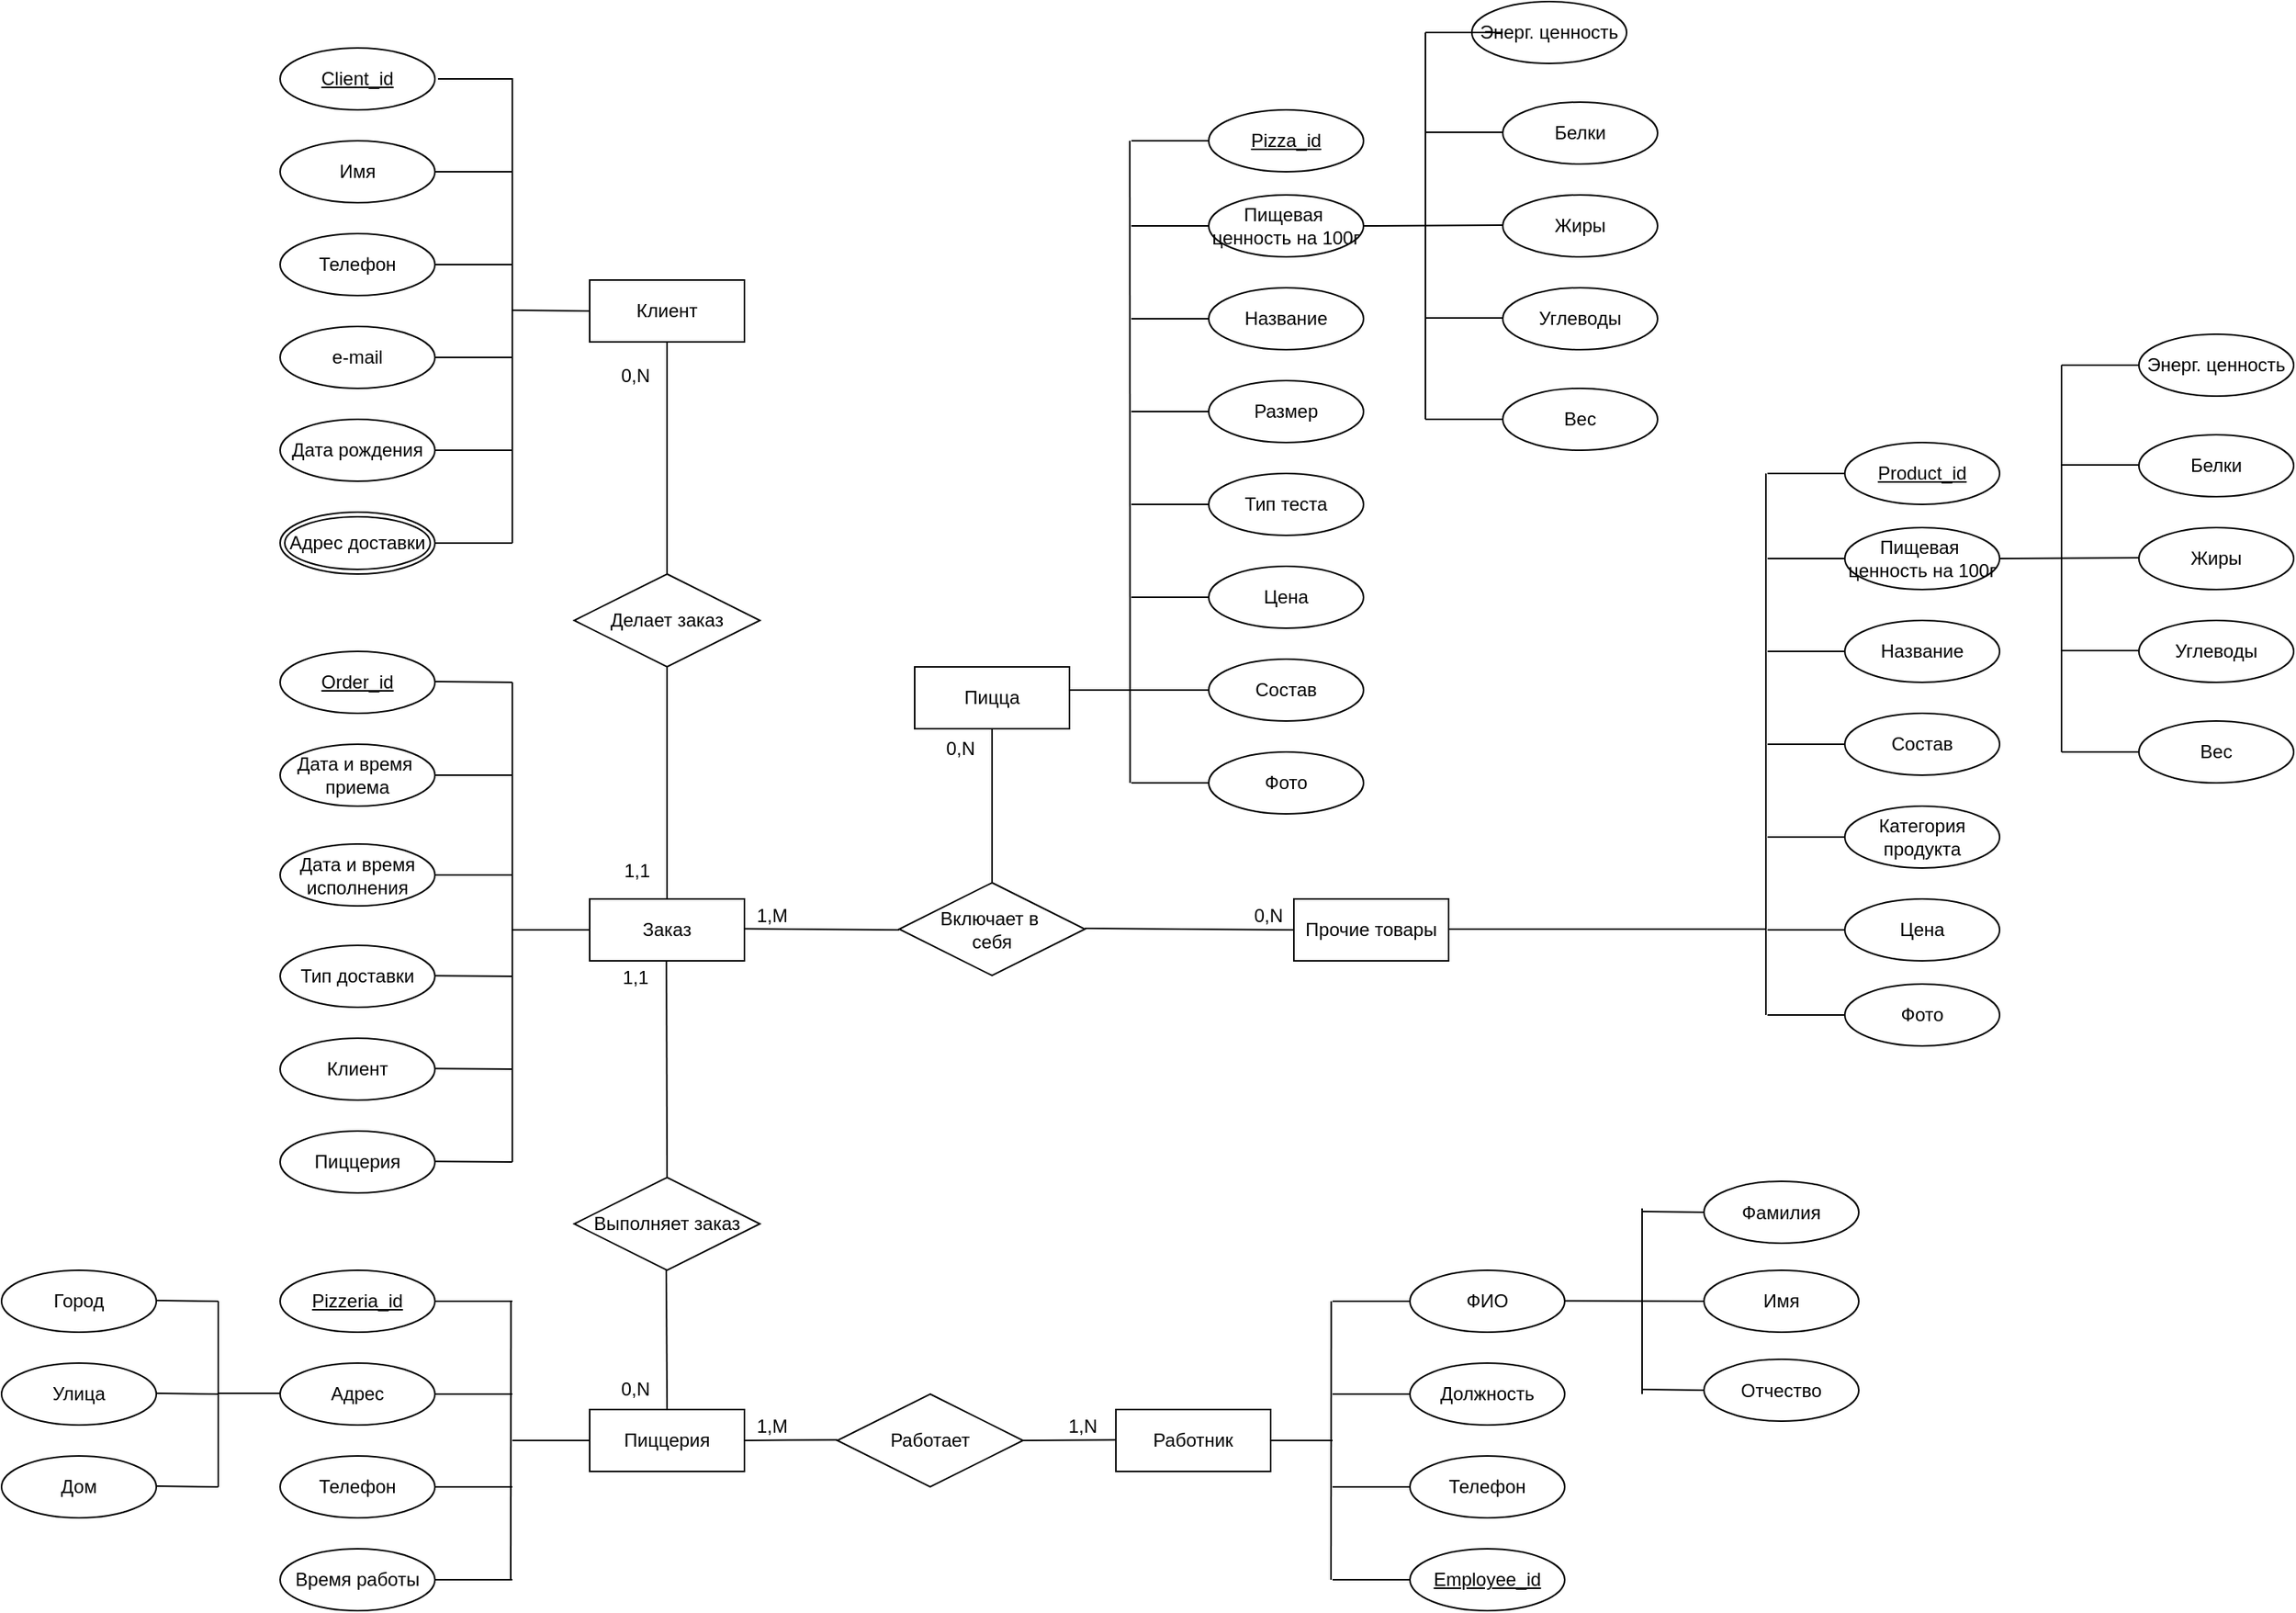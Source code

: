 <mxfile version="24.7.12">
  <diagram name="Страница — 1" id="_R4lYj8lv3AxTXjf9ZBw">
    <mxGraphModel dx="2601" dy="1181" grid="0" gridSize="10" guides="1" tooltips="1" connect="1" arrows="1" fold="1" page="1" pageScale="1" pageWidth="827" pageHeight="1169" math="0" shadow="0">
      <root>
        <mxCell id="0" />
        <mxCell id="1" parent="0" />
        <mxCell id="WlQoKTJH4L9Nlq2DW2aS-11" value="Клиент" style="whiteSpace=wrap;html=1;align=center;" vertex="1" parent="1">
          <mxGeometry x="-380" y="190" width="100" height="40" as="geometry" />
        </mxCell>
        <mxCell id="WlQoKTJH4L9Nlq2DW2aS-12" value="Client_id" style="ellipse;whiteSpace=wrap;html=1;align=center;fontStyle=4;" vertex="1" parent="1">
          <mxGeometry x="-580" y="40" width="100" height="40" as="geometry" />
        </mxCell>
        <mxCell id="WlQoKTJH4L9Nlq2DW2aS-13" value="Имя" style="ellipse;whiteSpace=wrap;html=1;align=center;" vertex="1" parent="1">
          <mxGeometry x="-580" y="100" width="100" height="40" as="geometry" />
        </mxCell>
        <mxCell id="WlQoKTJH4L9Nlq2DW2aS-14" value="Телефон" style="ellipse;whiteSpace=wrap;html=1;align=center;" vertex="1" parent="1">
          <mxGeometry x="-580" y="160" width="100" height="40" as="geometry" />
        </mxCell>
        <mxCell id="WlQoKTJH4L9Nlq2DW2aS-15" value="e-mail" style="ellipse;whiteSpace=wrap;html=1;align=center;" vertex="1" parent="1">
          <mxGeometry x="-580" y="220" width="100" height="40" as="geometry" />
        </mxCell>
        <mxCell id="WlQoKTJH4L9Nlq2DW2aS-16" value="Дата рождения" style="ellipse;whiteSpace=wrap;html=1;align=center;" vertex="1" parent="1">
          <mxGeometry x="-580" y="280" width="100" height="40" as="geometry" />
        </mxCell>
        <mxCell id="WlQoKTJH4L9Nlq2DW2aS-18" value="" style="endArrow=none;html=1;rounded=0;" edge="1" parent="1">
          <mxGeometry width="50" height="50" relative="1" as="geometry">
            <mxPoint x="-478" y="60" as="sourcePoint" />
            <mxPoint x="-430" y="360" as="targetPoint" />
            <Array as="points">
              <mxPoint x="-430" y="60" />
            </Array>
          </mxGeometry>
        </mxCell>
        <mxCell id="WlQoKTJH4L9Nlq2DW2aS-20" value="" style="endArrow=none;html=1;rounded=0;exitX=1;exitY=0.5;exitDx=0;exitDy=0;" edge="1" parent="1" source="WlQoKTJH4L9Nlq2DW2aS-13">
          <mxGeometry width="50" height="50" relative="1" as="geometry">
            <mxPoint x="-460" y="145" as="sourcePoint" />
            <mxPoint x="-430" y="120" as="targetPoint" />
          </mxGeometry>
        </mxCell>
        <mxCell id="WlQoKTJH4L9Nlq2DW2aS-21" value="" style="endArrow=none;html=1;rounded=0;exitX=1;exitY=0.5;exitDx=0;exitDy=0;" edge="1" parent="1" source="WlQoKTJH4L9Nlq2DW2aS-14">
          <mxGeometry width="50" height="50" relative="1" as="geometry">
            <mxPoint x="-300" y="290" as="sourcePoint" />
            <mxPoint x="-430" y="180" as="targetPoint" />
          </mxGeometry>
        </mxCell>
        <mxCell id="WlQoKTJH4L9Nlq2DW2aS-22" value="" style="endArrow=none;html=1;rounded=0;exitX=1;exitY=0.5;exitDx=0;exitDy=0;" edge="1" parent="1" source="WlQoKTJH4L9Nlq2DW2aS-15">
          <mxGeometry width="50" height="50" relative="1" as="geometry">
            <mxPoint x="-300" y="290" as="sourcePoint" />
            <mxPoint x="-430" y="240" as="targetPoint" />
          </mxGeometry>
        </mxCell>
        <mxCell id="WlQoKTJH4L9Nlq2DW2aS-26" value="" style="line;strokeWidth=1;rotatable=0;dashed=0;labelPosition=right;align=left;verticalAlign=middle;spacingTop=0;spacingLeft=6;points=[];portConstraint=eastwest;" vertex="1" parent="1">
          <mxGeometry x="-480" y="295" width="50" height="10" as="geometry" />
        </mxCell>
        <mxCell id="WlQoKTJH4L9Nlq2DW2aS-27" value="" style="line;strokeWidth=1;rotatable=0;dashed=0;labelPosition=right;align=left;verticalAlign=middle;spacingTop=0;spacingLeft=6;points=[];portConstraint=eastwest;" vertex="1" parent="1">
          <mxGeometry x="-480" y="355" width="50" height="10" as="geometry" />
        </mxCell>
        <mxCell id="WlQoKTJH4L9Nlq2DW2aS-28" value="" style="endArrow=none;html=1;rounded=0;" edge="1" parent="1">
          <mxGeometry relative="1" as="geometry">
            <mxPoint x="-430" y="209.5" as="sourcePoint" />
            <mxPoint x="-380" y="210" as="targetPoint" />
          </mxGeometry>
        </mxCell>
        <mxCell id="WlQoKTJH4L9Nlq2DW2aS-29" value="Заказ" style="whiteSpace=wrap;html=1;align=center;" vertex="1" parent="1">
          <mxGeometry x="-380" y="590" width="100" height="40" as="geometry" />
        </mxCell>
        <mxCell id="WlQoKTJH4L9Nlq2DW2aS-30" value="Order_id" style="ellipse;whiteSpace=wrap;html=1;align=center;fontStyle=4;" vertex="1" parent="1">
          <mxGeometry x="-580" y="430" width="100" height="40" as="geometry" />
        </mxCell>
        <mxCell id="WlQoKTJH4L9Nlq2DW2aS-31" value="Дата и время&amp;nbsp;&lt;div&gt;приема&lt;/div&gt;" style="ellipse;whiteSpace=wrap;html=1;align=center;" vertex="1" parent="1">
          <mxGeometry x="-580" y="490" width="100" height="40" as="geometry" />
        </mxCell>
        <mxCell id="WlQoKTJH4L9Nlq2DW2aS-32" value="Дата и время&lt;div&gt;исполнения&lt;/div&gt;" style="ellipse;whiteSpace=wrap;html=1;align=center;" vertex="1" parent="1">
          <mxGeometry x="-580" y="554.5" width="100" height="40" as="geometry" />
        </mxCell>
        <mxCell id="WlQoKTJH4L9Nlq2DW2aS-33" value="Тип доставки" style="ellipse;whiteSpace=wrap;html=1;align=center;" vertex="1" parent="1">
          <mxGeometry x="-580" y="620" width="100" height="40" as="geometry" />
        </mxCell>
        <mxCell id="WlQoKTJH4L9Nlq2DW2aS-34" value="Клиент" style="ellipse;whiteSpace=wrap;html=1;align=center;" vertex="1" parent="1">
          <mxGeometry x="-580" y="680" width="100" height="40" as="geometry" />
        </mxCell>
        <mxCell id="WlQoKTJH4L9Nlq2DW2aS-35" value="Пиццерия" style="ellipse;whiteSpace=wrap;html=1;align=center;" vertex="1" parent="1">
          <mxGeometry x="-580" y="740" width="100" height="40" as="geometry" />
        </mxCell>
        <mxCell id="WlQoKTJH4L9Nlq2DW2aS-36" value="" style="endArrow=none;html=1;rounded=0;" edge="1" parent="1">
          <mxGeometry relative="1" as="geometry">
            <mxPoint x="-480" y="449.5" as="sourcePoint" />
            <mxPoint x="-430" y="450" as="targetPoint" />
          </mxGeometry>
        </mxCell>
        <mxCell id="WlQoKTJH4L9Nlq2DW2aS-37" value="" style="line;strokeWidth=1;rotatable=0;dashed=0;labelPosition=right;align=left;verticalAlign=middle;spacingTop=0;spacingLeft=6;points=[];portConstraint=eastwest;" vertex="1" parent="1">
          <mxGeometry x="-480" y="505" width="50" height="10" as="geometry" />
        </mxCell>
        <mxCell id="WlQoKTJH4L9Nlq2DW2aS-38" value="" style="line;strokeWidth=1;rotatable=0;dashed=0;labelPosition=right;align=left;verticalAlign=middle;spacingTop=0;spacingLeft=6;points=[];portConstraint=eastwest;" vertex="1" parent="1">
          <mxGeometry x="-480" y="569.5" width="50" height="10" as="geometry" />
        </mxCell>
        <mxCell id="WlQoKTJH4L9Nlq2DW2aS-39" value="" style="endArrow=none;html=1;rounded=0;" edge="1" parent="1">
          <mxGeometry relative="1" as="geometry">
            <mxPoint x="-480" y="639.66" as="sourcePoint" />
            <mxPoint x="-430" y="640" as="targetPoint" />
          </mxGeometry>
        </mxCell>
        <mxCell id="WlQoKTJH4L9Nlq2DW2aS-40" value="" style="endArrow=none;html=1;rounded=0;" edge="1" parent="1">
          <mxGeometry relative="1" as="geometry">
            <mxPoint x="-480" y="699.66" as="sourcePoint" />
            <mxPoint x="-430" y="700" as="targetPoint" />
          </mxGeometry>
        </mxCell>
        <mxCell id="WlQoKTJH4L9Nlq2DW2aS-41" value="" style="endArrow=none;html=1;rounded=0;" edge="1" parent="1">
          <mxGeometry relative="1" as="geometry">
            <mxPoint x="-480" y="759.66" as="sourcePoint" />
            <mxPoint x="-430" y="760" as="targetPoint" />
          </mxGeometry>
        </mxCell>
        <mxCell id="WlQoKTJH4L9Nlq2DW2aS-42" value="" style="endArrow=none;html=1;rounded=0;" edge="1" parent="1">
          <mxGeometry relative="1" as="geometry">
            <mxPoint x="-430" y="450" as="sourcePoint" />
            <mxPoint x="-430" y="760" as="targetPoint" />
          </mxGeometry>
        </mxCell>
        <mxCell id="WlQoKTJH4L9Nlq2DW2aS-43" value="" style="endArrow=none;html=1;rounded=0;" edge="1" parent="1">
          <mxGeometry relative="1" as="geometry">
            <mxPoint x="-430" y="610" as="sourcePoint" />
            <mxPoint x="-380" y="610" as="targetPoint" />
          </mxGeometry>
        </mxCell>
        <mxCell id="WlQoKTJH4L9Nlq2DW2aS-44" value="Делает заказ" style="shape=rhombus;perimeter=rhombusPerimeter;whiteSpace=wrap;html=1;align=center;" vertex="1" parent="1">
          <mxGeometry x="-390" y="380" width="120" height="60" as="geometry" />
        </mxCell>
        <mxCell id="WlQoKTJH4L9Nlq2DW2aS-45" value="" style="endArrow=none;html=1;rounded=0;entryX=0.5;entryY=1;entryDx=0;entryDy=0;" edge="1" parent="1" source="WlQoKTJH4L9Nlq2DW2aS-44" target="WlQoKTJH4L9Nlq2DW2aS-11">
          <mxGeometry relative="1" as="geometry">
            <mxPoint x="-410" y="430" as="sourcePoint" />
            <mxPoint x="-250" y="430" as="targetPoint" />
          </mxGeometry>
        </mxCell>
        <mxCell id="WlQoKTJH4L9Nlq2DW2aS-46" value="0,N" style="resizable=0;html=1;whiteSpace=wrap;align=right;verticalAlign=bottom;" connectable="0" vertex="1" parent="WlQoKTJH4L9Nlq2DW2aS-45">
          <mxGeometry x="1" relative="1" as="geometry">
            <mxPoint x="-10" y="30" as="offset" />
          </mxGeometry>
        </mxCell>
        <mxCell id="WlQoKTJH4L9Nlq2DW2aS-47" value="" style="endArrow=none;html=1;rounded=0;exitX=0.5;exitY=1;exitDx=0;exitDy=0;entryX=0.5;entryY=0;entryDx=0;entryDy=0;" edge="1" parent="1" source="WlQoKTJH4L9Nlq2DW2aS-44" target="WlQoKTJH4L9Nlq2DW2aS-29">
          <mxGeometry relative="1" as="geometry">
            <mxPoint x="-410" y="430" as="sourcePoint" />
            <mxPoint x="-250" y="430" as="targetPoint" />
          </mxGeometry>
        </mxCell>
        <mxCell id="WlQoKTJH4L9Nlq2DW2aS-48" value="1,1" style="resizable=0;html=1;whiteSpace=wrap;align=right;verticalAlign=bottom;" connectable="0" vertex="1" parent="WlQoKTJH4L9Nlq2DW2aS-47">
          <mxGeometry x="1" relative="1" as="geometry">
            <mxPoint x="-10" y="-10" as="offset" />
          </mxGeometry>
        </mxCell>
        <mxCell id="WlQoKTJH4L9Nlq2DW2aS-50" value="Пиццерия" style="whiteSpace=wrap;html=1;align=center;" vertex="1" parent="1">
          <mxGeometry x="-380" y="920" width="100" height="40" as="geometry" />
        </mxCell>
        <mxCell id="WlQoKTJH4L9Nlq2DW2aS-51" value="Pizzeria_id" style="ellipse;whiteSpace=wrap;html=1;align=center;fontStyle=4;" vertex="1" parent="1">
          <mxGeometry x="-580" y="830" width="100" height="40" as="geometry" />
        </mxCell>
        <mxCell id="WlQoKTJH4L9Nlq2DW2aS-62" value="Город" style="ellipse;whiteSpace=wrap;html=1;align=center;" vertex="1" parent="1">
          <mxGeometry x="-760" y="830" width="100" height="40" as="geometry" />
        </mxCell>
        <mxCell id="WlQoKTJH4L9Nlq2DW2aS-63" value="Улица" style="ellipse;whiteSpace=wrap;html=1;align=center;" vertex="1" parent="1">
          <mxGeometry x="-760" y="890" width="100" height="40" as="geometry" />
        </mxCell>
        <mxCell id="WlQoKTJH4L9Nlq2DW2aS-64" value="Дом" style="ellipse;whiteSpace=wrap;html=1;align=center;" vertex="1" parent="1">
          <mxGeometry x="-760" y="950" width="100" height="40" as="geometry" />
        </mxCell>
        <mxCell id="WlQoKTJH4L9Nlq2DW2aS-65" value="" style="endArrow=none;html=1;rounded=0;" edge="1" parent="1">
          <mxGeometry relative="1" as="geometry">
            <mxPoint x="-660" y="849.5" as="sourcePoint" />
            <mxPoint x="-620" y="850" as="targetPoint" />
          </mxGeometry>
        </mxCell>
        <mxCell id="WlQoKTJH4L9Nlq2DW2aS-66" value="" style="endArrow=none;html=1;rounded=0;" edge="1" parent="1">
          <mxGeometry relative="1" as="geometry">
            <mxPoint x="-660" y="909.5" as="sourcePoint" />
            <mxPoint x="-620" y="910" as="targetPoint" />
          </mxGeometry>
        </mxCell>
        <mxCell id="WlQoKTJH4L9Nlq2DW2aS-67" value="" style="endArrow=none;html=1;rounded=0;" edge="1" parent="1">
          <mxGeometry relative="1" as="geometry">
            <mxPoint x="-660" y="969.5" as="sourcePoint" />
            <mxPoint x="-620" y="970" as="targetPoint" />
          </mxGeometry>
        </mxCell>
        <mxCell id="WlQoKTJH4L9Nlq2DW2aS-68" value="" style="endArrow=none;html=1;rounded=0;" edge="1" parent="1">
          <mxGeometry relative="1" as="geometry">
            <mxPoint x="-620" y="850" as="sourcePoint" />
            <mxPoint x="-620" y="970" as="targetPoint" />
          </mxGeometry>
        </mxCell>
        <mxCell id="WlQoKTJH4L9Nlq2DW2aS-69" value="Адрес" style="ellipse;whiteSpace=wrap;html=1;align=center;" vertex="1" parent="1">
          <mxGeometry x="-580" y="890" width="100" height="40" as="geometry" />
        </mxCell>
        <mxCell id="WlQoKTJH4L9Nlq2DW2aS-70" value="" style="endArrow=none;html=1;rounded=0;entryX=0;entryY=0.5;entryDx=0;entryDy=0;" edge="1" parent="1">
          <mxGeometry relative="1" as="geometry">
            <mxPoint x="-620" y="909.5" as="sourcePoint" />
            <mxPoint x="-580" y="909.5" as="targetPoint" />
          </mxGeometry>
        </mxCell>
        <mxCell id="WlQoKTJH4L9Nlq2DW2aS-71" value="Телефон" style="ellipse;whiteSpace=wrap;html=1;align=center;" vertex="1" parent="1">
          <mxGeometry x="-580" y="950" width="100" height="40" as="geometry" />
        </mxCell>
        <mxCell id="WlQoKTJH4L9Nlq2DW2aS-72" value="Время работы" style="ellipse;whiteSpace=wrap;html=1;align=center;" vertex="1" parent="1">
          <mxGeometry x="-580" y="1010" width="100" height="40" as="geometry" />
        </mxCell>
        <mxCell id="WlQoKTJH4L9Nlq2DW2aS-73" value="Адрес доставки" style="ellipse;shape=doubleEllipse;margin=3;whiteSpace=wrap;html=1;align=center;" vertex="1" parent="1">
          <mxGeometry x="-580" y="340" width="100" height="40" as="geometry" />
        </mxCell>
        <mxCell id="WlQoKTJH4L9Nlq2DW2aS-74" value="" style="line;strokeWidth=1;rotatable=0;dashed=0;labelPosition=right;align=left;verticalAlign=middle;spacingTop=0;spacingLeft=6;points=[];portConstraint=eastwest;" vertex="1" parent="1">
          <mxGeometry x="-480" y="845" width="50" height="10" as="geometry" />
        </mxCell>
        <mxCell id="WlQoKTJH4L9Nlq2DW2aS-75" value="" style="line;strokeWidth=1;rotatable=0;dashed=0;labelPosition=right;align=left;verticalAlign=middle;spacingTop=0;spacingLeft=6;points=[];portConstraint=eastwest;" vertex="1" parent="1">
          <mxGeometry x="-480" y="905" width="50" height="10" as="geometry" />
        </mxCell>
        <mxCell id="WlQoKTJH4L9Nlq2DW2aS-76" value="" style="line;strokeWidth=1;rotatable=0;dashed=0;labelPosition=right;align=left;verticalAlign=middle;spacingTop=0;spacingLeft=6;points=[];portConstraint=eastwest;" vertex="1" parent="1">
          <mxGeometry x="-480" y="965" width="50" height="10" as="geometry" />
        </mxCell>
        <mxCell id="WlQoKTJH4L9Nlq2DW2aS-77" value="" style="line;strokeWidth=1;rotatable=0;dashed=0;labelPosition=right;align=left;verticalAlign=middle;spacingTop=0;spacingLeft=6;points=[];portConstraint=eastwest;" vertex="1" parent="1">
          <mxGeometry x="-480" y="1025" width="50" height="10" as="geometry" />
        </mxCell>
        <mxCell id="WlQoKTJH4L9Nlq2DW2aS-78" value="" style="endArrow=none;html=1;rounded=0;" edge="1" parent="1">
          <mxGeometry relative="1" as="geometry">
            <mxPoint x="-430.83" y="850" as="sourcePoint" />
            <mxPoint x="-431" y="1030" as="targetPoint" />
          </mxGeometry>
        </mxCell>
        <mxCell id="WlQoKTJH4L9Nlq2DW2aS-79" value="" style="line;strokeWidth=1;rotatable=0;dashed=0;labelPosition=right;align=left;verticalAlign=middle;spacingTop=0;spacingLeft=6;points=[];portConstraint=eastwest;" vertex="1" parent="1">
          <mxGeometry x="-430" y="935" width="50" height="10" as="geometry" />
        </mxCell>
        <mxCell id="WlQoKTJH4L9Nlq2DW2aS-80" value="Выполняет заказ" style="shape=rhombus;perimeter=rhombusPerimeter;whiteSpace=wrap;html=1;align=center;" vertex="1" parent="1">
          <mxGeometry x="-390" y="770" width="120" height="60" as="geometry" />
        </mxCell>
        <mxCell id="WlQoKTJH4L9Nlq2DW2aS-83" value="" style="endArrow=none;html=1;rounded=0;exitX=0.5;exitY=1;exitDx=0;exitDy=0;" edge="1" parent="1">
          <mxGeometry relative="1" as="geometry">
            <mxPoint x="-330.42" y="630" as="sourcePoint" />
            <mxPoint x="-330" y="770" as="targetPoint" />
          </mxGeometry>
        </mxCell>
        <mxCell id="WlQoKTJH4L9Nlq2DW2aS-84" value="1,1" style="resizable=0;html=1;whiteSpace=wrap;align=right;verticalAlign=bottom;" connectable="0" vertex="1" parent="WlQoKTJH4L9Nlq2DW2aS-83">
          <mxGeometry x="1" relative="1" as="geometry">
            <mxPoint x="-10" y="-120" as="offset" />
          </mxGeometry>
        </mxCell>
        <mxCell id="WlQoKTJH4L9Nlq2DW2aS-85" value="" style="endArrow=none;html=1;rounded=0;entryX=0.5;entryY=1;entryDx=0;entryDy=0;" edge="1" parent="1">
          <mxGeometry relative="1" as="geometry">
            <mxPoint x="-330" y="920" as="sourcePoint" />
            <mxPoint x="-330.5" y="830" as="targetPoint" />
          </mxGeometry>
        </mxCell>
        <mxCell id="WlQoKTJH4L9Nlq2DW2aS-86" value="0,N" style="resizable=0;html=1;whiteSpace=wrap;align=right;verticalAlign=bottom;" connectable="0" vertex="1" parent="WlQoKTJH4L9Nlq2DW2aS-85">
          <mxGeometry x="1" relative="1" as="geometry">
            <mxPoint x="-9" y="85" as="offset" />
          </mxGeometry>
        </mxCell>
        <mxCell id="WlQoKTJH4L9Nlq2DW2aS-87" value="Работник" style="whiteSpace=wrap;html=1;align=center;" vertex="1" parent="1">
          <mxGeometry x="-40" y="920" width="100" height="40" as="geometry" />
        </mxCell>
        <mxCell id="WlQoKTJH4L9Nlq2DW2aS-88" value="ФИО" style="ellipse;whiteSpace=wrap;html=1;align=center;" vertex="1" parent="1">
          <mxGeometry x="150" y="830" width="100" height="40" as="geometry" />
        </mxCell>
        <mxCell id="WlQoKTJH4L9Nlq2DW2aS-89" value="Фамилия" style="ellipse;whiteSpace=wrap;html=1;align=center;" vertex="1" parent="1">
          <mxGeometry x="340" y="772.5" width="100" height="40" as="geometry" />
        </mxCell>
        <mxCell id="WlQoKTJH4L9Nlq2DW2aS-90" value="Имя" style="ellipse;whiteSpace=wrap;html=1;align=center;" vertex="1" parent="1">
          <mxGeometry x="340" y="830" width="100" height="40" as="geometry" />
        </mxCell>
        <mxCell id="WlQoKTJH4L9Nlq2DW2aS-91" value="Отчество" style="ellipse;whiteSpace=wrap;html=1;align=center;" vertex="1" parent="1">
          <mxGeometry x="340" y="887.5" width="100" height="40" as="geometry" />
        </mxCell>
        <mxCell id="WlQoKTJH4L9Nlq2DW2aS-92" value="Должность" style="ellipse;whiteSpace=wrap;html=1;align=center;" vertex="1" parent="1">
          <mxGeometry x="150" y="890" width="100" height="40" as="geometry" />
        </mxCell>
        <mxCell id="WlQoKTJH4L9Nlq2DW2aS-93" value="Телефон" style="ellipse;whiteSpace=wrap;html=1;align=center;" vertex="1" parent="1">
          <mxGeometry x="150" y="950" width="100" height="40" as="geometry" />
        </mxCell>
        <mxCell id="WlQoKTJH4L9Nlq2DW2aS-94" value="Employee_id" style="ellipse;whiteSpace=wrap;html=1;align=center;fontStyle=4;" vertex="1" parent="1">
          <mxGeometry x="150" y="1010" width="100" height="40" as="geometry" />
        </mxCell>
        <mxCell id="WlQoKTJH4L9Nlq2DW2aS-95" value="" style="line;strokeWidth=1;rotatable=0;dashed=0;labelPosition=right;align=left;verticalAlign=middle;spacingTop=0;spacingLeft=6;points=[];portConstraint=eastwest;" vertex="1" parent="1">
          <mxGeometry x="100" y="845" width="50" height="10" as="geometry" />
        </mxCell>
        <mxCell id="WlQoKTJH4L9Nlq2DW2aS-96" value="" style="line;strokeWidth=1;rotatable=0;dashed=0;labelPosition=right;align=left;verticalAlign=middle;spacingTop=0;spacingLeft=6;points=[];portConstraint=eastwest;" vertex="1" parent="1">
          <mxGeometry x="100" y="905" width="50" height="10" as="geometry" />
        </mxCell>
        <mxCell id="WlQoKTJH4L9Nlq2DW2aS-97" value="" style="line;strokeWidth=1;rotatable=0;dashed=0;labelPosition=right;align=left;verticalAlign=middle;spacingTop=0;spacingLeft=6;points=[];portConstraint=eastwest;" vertex="1" parent="1">
          <mxGeometry x="100" y="965" width="50" height="10" as="geometry" />
        </mxCell>
        <mxCell id="WlQoKTJH4L9Nlq2DW2aS-98" value="" style="line;strokeWidth=1;rotatable=0;dashed=0;labelPosition=right;align=left;verticalAlign=middle;spacingTop=0;spacingLeft=6;points=[];portConstraint=eastwest;" vertex="1" parent="1">
          <mxGeometry x="100" y="1025" width="50" height="10" as="geometry" />
        </mxCell>
        <mxCell id="WlQoKTJH4L9Nlq2DW2aS-99" value="" style="endArrow=none;html=1;rounded=0;" edge="1" parent="1">
          <mxGeometry relative="1" as="geometry">
            <mxPoint x="99.17" y="850" as="sourcePoint" />
            <mxPoint x="99" y="1030" as="targetPoint" />
          </mxGeometry>
        </mxCell>
        <mxCell id="WlQoKTJH4L9Nlq2DW2aS-100" value="" style="line;strokeWidth=1;rotatable=0;dashed=0;labelPosition=right;align=left;verticalAlign=middle;spacingTop=0;spacingLeft=6;points=[];portConstraint=eastwest;" vertex="1" parent="1">
          <mxGeometry x="60" y="935" width="40" height="10" as="geometry" />
        </mxCell>
        <mxCell id="WlQoKTJH4L9Nlq2DW2aS-101" value="" style="endArrow=none;html=1;rounded=0;" edge="1" parent="1">
          <mxGeometry relative="1" as="geometry">
            <mxPoint x="300" y="792" as="sourcePoint" />
            <mxPoint x="340" y="792.5" as="targetPoint" />
          </mxGeometry>
        </mxCell>
        <mxCell id="WlQoKTJH4L9Nlq2DW2aS-103" value="" style="endArrow=none;html=1;rounded=0;" edge="1" parent="1">
          <mxGeometry relative="1" as="geometry">
            <mxPoint x="300" y="907" as="sourcePoint" />
            <mxPoint x="340" y="907.5" as="targetPoint" />
          </mxGeometry>
        </mxCell>
        <mxCell id="WlQoKTJH4L9Nlq2DW2aS-104" value="" style="endArrow=none;html=1;rounded=0;" edge="1" parent="1">
          <mxGeometry relative="1" as="geometry">
            <mxPoint x="300" y="790" as="sourcePoint" />
            <mxPoint x="300" y="910" as="targetPoint" />
          </mxGeometry>
        </mxCell>
        <mxCell id="WlQoKTJH4L9Nlq2DW2aS-107" value="" style="endArrow=none;html=1;rounded=0;entryX=0;entryY=0.5;entryDx=0;entryDy=0;" edge="1" parent="1" target="WlQoKTJH4L9Nlq2DW2aS-90">
          <mxGeometry relative="1" as="geometry">
            <mxPoint x="250" y="849.75" as="sourcePoint" />
            <mxPoint x="290" y="850.25" as="targetPoint" />
          </mxGeometry>
        </mxCell>
        <mxCell id="WlQoKTJH4L9Nlq2DW2aS-108" value="Работает" style="shape=rhombus;perimeter=rhombusPerimeter;whiteSpace=wrap;html=1;align=center;" vertex="1" parent="1">
          <mxGeometry x="-220" y="910" width="120" height="60" as="geometry" />
        </mxCell>
        <mxCell id="WlQoKTJH4L9Nlq2DW2aS-109" value="" style="endArrow=none;html=1;rounded=0;" edge="1" parent="1">
          <mxGeometry relative="1" as="geometry">
            <mxPoint x="-280" y="940" as="sourcePoint" />
            <mxPoint x="-220" y="939.58" as="targetPoint" />
          </mxGeometry>
        </mxCell>
        <mxCell id="WlQoKTJH4L9Nlq2DW2aS-110" value="1,M" style="resizable=0;html=1;whiteSpace=wrap;align=right;verticalAlign=bottom;" connectable="0" vertex="1" parent="WlQoKTJH4L9Nlq2DW2aS-109">
          <mxGeometry x="1" relative="1" as="geometry">
            <mxPoint x="-30" as="offset" />
          </mxGeometry>
        </mxCell>
        <mxCell id="WlQoKTJH4L9Nlq2DW2aS-111" value="" style="endArrow=none;html=1;rounded=0;" edge="1" parent="1">
          <mxGeometry relative="1" as="geometry">
            <mxPoint x="-100" y="940" as="sourcePoint" />
            <mxPoint x="-40" y="939.58" as="targetPoint" />
          </mxGeometry>
        </mxCell>
        <mxCell id="WlQoKTJH4L9Nlq2DW2aS-112" value="1,N" style="resizable=0;html=1;whiteSpace=wrap;align=right;verticalAlign=bottom;" connectable="0" vertex="1" parent="WlQoKTJH4L9Nlq2DW2aS-111">
          <mxGeometry x="1" relative="1" as="geometry">
            <mxPoint x="-10" as="offset" />
          </mxGeometry>
        </mxCell>
        <mxCell id="WlQoKTJH4L9Nlq2DW2aS-113" value="Включает в&amp;nbsp;&lt;div&gt;себя&lt;/div&gt;" style="shape=rhombus;perimeter=rhombusPerimeter;whiteSpace=wrap;html=1;align=center;" vertex="1" parent="1">
          <mxGeometry x="-180" y="579.5" width="120" height="60" as="geometry" />
        </mxCell>
        <mxCell id="WlQoKTJH4L9Nlq2DW2aS-115" value="Пицца" style="whiteSpace=wrap;html=1;align=center;" vertex="1" parent="1">
          <mxGeometry x="-170" y="440" width="100" height="40" as="geometry" />
        </mxCell>
        <mxCell id="WlQoKTJH4L9Nlq2DW2aS-116" value="Прочие товары" style="whiteSpace=wrap;html=1;align=center;" vertex="1" parent="1">
          <mxGeometry x="75" y="590" width="100" height="40" as="geometry" />
        </mxCell>
        <mxCell id="WlQoKTJH4L9Nlq2DW2aS-117" value="" style="endArrow=none;html=1;rounded=0;" edge="1" parent="1">
          <mxGeometry relative="1" as="geometry">
            <mxPoint x="-280" y="609.29" as="sourcePoint" />
            <mxPoint x="-180" y="610" as="targetPoint" />
          </mxGeometry>
        </mxCell>
        <mxCell id="WlQoKTJH4L9Nlq2DW2aS-118" value="1,M" style="resizable=0;html=1;whiteSpace=wrap;align=right;verticalAlign=bottom;" connectable="0" vertex="1" parent="WlQoKTJH4L9Nlq2DW2aS-117">
          <mxGeometry x="1" relative="1" as="geometry">
            <mxPoint x="-70" as="offset" />
          </mxGeometry>
        </mxCell>
        <mxCell id="WlQoKTJH4L9Nlq2DW2aS-119" value="" style="endArrow=none;html=1;rounded=0;entryX=0.5;entryY=1;entryDx=0;entryDy=0;exitX=0.5;exitY=0;exitDx=0;exitDy=0;" edge="1" parent="1" source="WlQoKTJH4L9Nlq2DW2aS-113" target="WlQoKTJH4L9Nlq2DW2aS-115">
          <mxGeometry relative="1" as="geometry">
            <mxPoint x="-230" y="610" as="sourcePoint" />
            <mxPoint x="-120" y="490" as="targetPoint" />
          </mxGeometry>
        </mxCell>
        <mxCell id="WlQoKTJH4L9Nlq2DW2aS-120" value="0,N" style="resizable=0;html=1;whiteSpace=wrap;align=right;verticalAlign=bottom;" connectable="0" vertex="1" parent="WlQoKTJH4L9Nlq2DW2aS-119">
          <mxGeometry x="1" relative="1" as="geometry">
            <mxPoint x="-10" y="21" as="offset" />
          </mxGeometry>
        </mxCell>
        <mxCell id="WlQoKTJH4L9Nlq2DW2aS-121" value="" style="endArrow=none;html=1;rounded=0;entryX=0;entryY=0.5;entryDx=0;entryDy=0;" edge="1" parent="1" target="WlQoKTJH4L9Nlq2DW2aS-116">
          <mxGeometry relative="1" as="geometry">
            <mxPoint x="-60" y="609" as="sourcePoint" />
            <mxPoint x="70" y="610" as="targetPoint" />
          </mxGeometry>
        </mxCell>
        <mxCell id="WlQoKTJH4L9Nlq2DW2aS-122" value="0,N" style="resizable=0;html=1;whiteSpace=wrap;align=right;verticalAlign=bottom;" connectable="0" vertex="1" parent="WlQoKTJH4L9Nlq2DW2aS-121">
          <mxGeometry x="1" relative="1" as="geometry">
            <mxPoint x="-5" as="offset" />
          </mxGeometry>
        </mxCell>
        <mxCell id="WlQoKTJH4L9Nlq2DW2aS-123" value="Название" style="ellipse;whiteSpace=wrap;html=1;align=center;" vertex="1" parent="1">
          <mxGeometry x="20" y="195" width="100" height="40" as="geometry" />
        </mxCell>
        <mxCell id="WlQoKTJH4L9Nlq2DW2aS-124" value="Pizza_id" style="ellipse;whiteSpace=wrap;html=1;align=center;fontStyle=4;" vertex="1" parent="1">
          <mxGeometry x="20" y="80" width="100" height="40" as="geometry" />
        </mxCell>
        <mxCell id="WlQoKTJH4L9Nlq2DW2aS-125" value="Тип теста" style="ellipse;whiteSpace=wrap;html=1;align=center;" vertex="1" parent="1">
          <mxGeometry x="20" y="315" width="100" height="40" as="geometry" />
        </mxCell>
        <mxCell id="WlQoKTJH4L9Nlq2DW2aS-126" value="Размер" style="ellipse;whiteSpace=wrap;html=1;align=center;" vertex="1" parent="1">
          <mxGeometry x="20" y="255" width="100" height="40" as="geometry" />
        </mxCell>
        <mxCell id="WlQoKTJH4L9Nlq2DW2aS-127" value="Цена" style="ellipse;whiteSpace=wrap;html=1;align=center;" vertex="1" parent="1">
          <mxGeometry x="20" y="375" width="100" height="40" as="geometry" />
        </mxCell>
        <mxCell id="WlQoKTJH4L9Nlq2DW2aS-128" value="Состав" style="ellipse;whiteSpace=wrap;html=1;align=center;" vertex="1" parent="1">
          <mxGeometry x="20" y="435" width="100" height="40" as="geometry" />
        </mxCell>
        <mxCell id="WlQoKTJH4L9Nlq2DW2aS-129" value="Фото" style="ellipse;whiteSpace=wrap;html=1;align=center;" vertex="1" parent="1">
          <mxGeometry x="20" y="495" width="100" height="40" as="geometry" />
        </mxCell>
        <mxCell id="WlQoKTJH4L9Nlq2DW2aS-130" value="Пищевая&amp;nbsp;&lt;div&gt;ценность на 100г&lt;/div&gt;" style="ellipse;whiteSpace=wrap;html=1;align=center;" vertex="1" parent="1">
          <mxGeometry x="20" y="135" width="100" height="40" as="geometry" />
        </mxCell>
        <mxCell id="WlQoKTJH4L9Nlq2DW2aS-131" value="Энерг. ценность" style="ellipse;whiteSpace=wrap;html=1;align=center;" vertex="1" parent="1">
          <mxGeometry x="190" y="10" width="100" height="40" as="geometry" />
        </mxCell>
        <mxCell id="WlQoKTJH4L9Nlq2DW2aS-132" value="Белки" style="ellipse;whiteSpace=wrap;html=1;align=center;" vertex="1" parent="1">
          <mxGeometry x="210" y="75" width="100" height="40" as="geometry" />
        </mxCell>
        <mxCell id="WlQoKTJH4L9Nlq2DW2aS-133" value="Жиры" style="ellipse;whiteSpace=wrap;html=1;align=center;" vertex="1" parent="1">
          <mxGeometry x="210" y="135" width="100" height="40" as="geometry" />
        </mxCell>
        <mxCell id="WlQoKTJH4L9Nlq2DW2aS-134" value="Углеводы" style="ellipse;whiteSpace=wrap;html=1;align=center;" vertex="1" parent="1">
          <mxGeometry x="210" y="195" width="100" height="40" as="geometry" />
        </mxCell>
        <mxCell id="WlQoKTJH4L9Nlq2DW2aS-135" value="Вес" style="ellipse;whiteSpace=wrap;html=1;align=center;" vertex="1" parent="1">
          <mxGeometry x="210" y="260" width="100" height="40" as="geometry" />
        </mxCell>
        <mxCell id="WlQoKTJH4L9Nlq2DW2aS-137" value="" style="endArrow=none;html=1;rounded=0;exitX=1;exitY=0.5;exitDx=0;exitDy=0;" edge="1" parent="1">
          <mxGeometry width="50" height="50" relative="1" as="geometry">
            <mxPoint x="160" y="30" as="sourcePoint" />
            <mxPoint x="210" y="30" as="targetPoint" />
          </mxGeometry>
        </mxCell>
        <mxCell id="WlQoKTJH4L9Nlq2DW2aS-138" value="" style="endArrow=none;html=1;rounded=0;exitX=1;exitY=0.5;exitDx=0;exitDy=0;" edge="1" parent="1">
          <mxGeometry width="50" height="50" relative="1" as="geometry">
            <mxPoint x="160" y="94.5" as="sourcePoint" />
            <mxPoint x="210" y="94.5" as="targetPoint" />
          </mxGeometry>
        </mxCell>
        <mxCell id="WlQoKTJH4L9Nlq2DW2aS-139" value="" style="endArrow=none;html=1;rounded=0;exitX=1;exitY=0.5;exitDx=0;exitDy=0;" edge="1" parent="1" source="WlQoKTJH4L9Nlq2DW2aS-130">
          <mxGeometry width="50" height="50" relative="1" as="geometry">
            <mxPoint x="120" y="150" as="sourcePoint" />
            <mxPoint x="210" y="154.5" as="targetPoint" />
          </mxGeometry>
        </mxCell>
        <mxCell id="WlQoKTJH4L9Nlq2DW2aS-140" value="" style="endArrow=none;html=1;rounded=0;exitX=1;exitY=0.5;exitDx=0;exitDy=0;" edge="1" parent="1">
          <mxGeometry width="50" height="50" relative="1" as="geometry">
            <mxPoint x="160" y="214.5" as="sourcePoint" />
            <mxPoint x="210" y="214.5" as="targetPoint" />
          </mxGeometry>
        </mxCell>
        <mxCell id="WlQoKTJH4L9Nlq2DW2aS-141" value="" style="endArrow=none;html=1;rounded=0;exitX=1;exitY=0.5;exitDx=0;exitDy=0;" edge="1" parent="1">
          <mxGeometry width="50" height="50" relative="1" as="geometry">
            <mxPoint x="160" y="280" as="sourcePoint" />
            <mxPoint x="210" y="280" as="targetPoint" />
          </mxGeometry>
        </mxCell>
        <mxCell id="WlQoKTJH4L9Nlq2DW2aS-142" value="" style="endArrow=none;html=1;rounded=0;" edge="1" parent="1">
          <mxGeometry relative="1" as="geometry">
            <mxPoint x="160" y="30" as="sourcePoint" />
            <mxPoint x="160" y="280" as="targetPoint" />
          </mxGeometry>
        </mxCell>
        <mxCell id="WlQoKTJH4L9Nlq2DW2aS-144" value="" style="endArrow=none;html=1;rounded=0;entryX=0;entryY=0.5;entryDx=0;entryDy=0;" edge="1" parent="1" target="WlQoKTJH4L9Nlq2DW2aS-128">
          <mxGeometry relative="1" as="geometry">
            <mxPoint x="-70" y="455" as="sourcePoint" />
            <mxPoint x="-20" y="455.5" as="targetPoint" />
          </mxGeometry>
        </mxCell>
        <mxCell id="WlQoKTJH4L9Nlq2DW2aS-145" value="" style="line;strokeWidth=1;rotatable=0;dashed=0;labelPosition=right;align=left;verticalAlign=middle;spacingTop=0;spacingLeft=6;points=[];portConstraint=eastwest;" vertex="1" parent="1">
          <mxGeometry x="-30" y="95" width="50" height="10" as="geometry" />
        </mxCell>
        <mxCell id="WlQoKTJH4L9Nlq2DW2aS-146" value="" style="line;strokeWidth=1;rotatable=0;dashed=0;labelPosition=right;align=left;verticalAlign=middle;spacingTop=0;spacingLeft=6;points=[];portConstraint=eastwest;" vertex="1" parent="1">
          <mxGeometry x="-30" y="150" width="50" height="10" as="geometry" />
        </mxCell>
        <mxCell id="WlQoKTJH4L9Nlq2DW2aS-147" value="" style="line;strokeWidth=1;rotatable=0;dashed=0;labelPosition=right;align=left;verticalAlign=middle;spacingTop=0;spacingLeft=6;points=[];portConstraint=eastwest;" vertex="1" parent="1">
          <mxGeometry x="-30" y="210" width="50" height="10" as="geometry" />
        </mxCell>
        <mxCell id="WlQoKTJH4L9Nlq2DW2aS-148" value="" style="line;strokeWidth=1;rotatable=0;dashed=0;labelPosition=right;align=left;verticalAlign=middle;spacingTop=0;spacingLeft=6;points=[];portConstraint=eastwest;" vertex="1" parent="1">
          <mxGeometry x="-30" y="270" width="50" height="10" as="geometry" />
        </mxCell>
        <mxCell id="WlQoKTJH4L9Nlq2DW2aS-149" value="" style="line;strokeWidth=1;rotatable=0;dashed=0;labelPosition=right;align=left;verticalAlign=middle;spacingTop=0;spacingLeft=6;points=[];portConstraint=eastwest;" vertex="1" parent="1">
          <mxGeometry x="-30" y="330" width="50" height="10" as="geometry" />
        </mxCell>
        <mxCell id="WlQoKTJH4L9Nlq2DW2aS-150" value="" style="line;strokeWidth=1;rotatable=0;dashed=0;labelPosition=right;align=left;verticalAlign=middle;spacingTop=0;spacingLeft=6;points=[];portConstraint=eastwest;" vertex="1" parent="1">
          <mxGeometry x="-30" y="390" width="50" height="10" as="geometry" />
        </mxCell>
        <mxCell id="WlQoKTJH4L9Nlq2DW2aS-151" value="" style="line;strokeWidth=1;rotatable=0;dashed=0;labelPosition=right;align=left;verticalAlign=middle;spacingTop=0;spacingLeft=6;points=[];portConstraint=eastwest;" vertex="1" parent="1">
          <mxGeometry x="-30" y="510" width="50" height="10" as="geometry" />
        </mxCell>
        <mxCell id="WlQoKTJH4L9Nlq2DW2aS-152" value="" style="endArrow=none;html=1;rounded=0;" edge="1" parent="1">
          <mxGeometry relative="1" as="geometry">
            <mxPoint x="-31" y="100" as="sourcePoint" />
            <mxPoint x="-30.8" y="515" as="targetPoint" />
          </mxGeometry>
        </mxCell>
        <mxCell id="WlQoKTJH4L9Nlq2DW2aS-153" value="Название" style="ellipse;whiteSpace=wrap;html=1;align=center;" vertex="1" parent="1">
          <mxGeometry x="431" y="410" width="100" height="40" as="geometry" />
        </mxCell>
        <mxCell id="WlQoKTJH4L9Nlq2DW2aS-154" value="Product_id" style="ellipse;whiteSpace=wrap;html=1;align=center;fontStyle=4;" vertex="1" parent="1">
          <mxGeometry x="431" y="295" width="100" height="40" as="geometry" />
        </mxCell>
        <mxCell id="WlQoKTJH4L9Nlq2DW2aS-155" value="Категория&lt;div&gt;продукта&lt;/div&gt;" style="ellipse;whiteSpace=wrap;html=1;align=center;" vertex="1" parent="1">
          <mxGeometry x="431" y="530" width="100" height="40" as="geometry" />
        </mxCell>
        <mxCell id="WlQoKTJH4L9Nlq2DW2aS-156" value="Состав" style="ellipse;whiteSpace=wrap;html=1;align=center;" vertex="1" parent="1">
          <mxGeometry x="431" y="470" width="100" height="40" as="geometry" />
        </mxCell>
        <mxCell id="WlQoKTJH4L9Nlq2DW2aS-157" value="Цена" style="ellipse;whiteSpace=wrap;html=1;align=center;" vertex="1" parent="1">
          <mxGeometry x="431" y="590" width="100" height="40" as="geometry" />
        </mxCell>
        <mxCell id="WlQoKTJH4L9Nlq2DW2aS-158" value="Фото" style="ellipse;whiteSpace=wrap;html=1;align=center;" vertex="1" parent="1">
          <mxGeometry x="431" y="645" width="100" height="40" as="geometry" />
        </mxCell>
        <mxCell id="WlQoKTJH4L9Nlq2DW2aS-160" value="Пищевая&amp;nbsp;&lt;div&gt;ценность на 100г&lt;/div&gt;" style="ellipse;whiteSpace=wrap;html=1;align=center;" vertex="1" parent="1">
          <mxGeometry x="431" y="350" width="100" height="40" as="geometry" />
        </mxCell>
        <mxCell id="WlQoKTJH4L9Nlq2DW2aS-161" value="Белки" style="ellipse;whiteSpace=wrap;html=1;align=center;" vertex="1" parent="1">
          <mxGeometry x="621" y="290" width="100" height="40" as="geometry" />
        </mxCell>
        <mxCell id="WlQoKTJH4L9Nlq2DW2aS-162" value="Жиры" style="ellipse;whiteSpace=wrap;html=1;align=center;" vertex="1" parent="1">
          <mxGeometry x="621" y="350" width="100" height="40" as="geometry" />
        </mxCell>
        <mxCell id="WlQoKTJH4L9Nlq2DW2aS-163" value="Углеводы" style="ellipse;whiteSpace=wrap;html=1;align=center;" vertex="1" parent="1">
          <mxGeometry x="621" y="410" width="100" height="40" as="geometry" />
        </mxCell>
        <mxCell id="WlQoKTJH4L9Nlq2DW2aS-164" value="Вес" style="ellipse;whiteSpace=wrap;html=1;align=center;" vertex="1" parent="1">
          <mxGeometry x="621" y="475" width="100" height="40" as="geometry" />
        </mxCell>
        <mxCell id="WlQoKTJH4L9Nlq2DW2aS-165" value="" style="endArrow=none;html=1;rounded=0;exitX=1;exitY=0.5;exitDx=0;exitDy=0;" edge="1" parent="1">
          <mxGeometry width="50" height="50" relative="1" as="geometry">
            <mxPoint x="571" y="245" as="sourcePoint" />
            <mxPoint x="621" y="245" as="targetPoint" />
          </mxGeometry>
        </mxCell>
        <mxCell id="WlQoKTJH4L9Nlq2DW2aS-166" value="" style="endArrow=none;html=1;rounded=0;exitX=1;exitY=0.5;exitDx=0;exitDy=0;" edge="1" parent="1">
          <mxGeometry width="50" height="50" relative="1" as="geometry">
            <mxPoint x="571" y="309.5" as="sourcePoint" />
            <mxPoint x="621" y="309.5" as="targetPoint" />
          </mxGeometry>
        </mxCell>
        <mxCell id="WlQoKTJH4L9Nlq2DW2aS-167" value="" style="endArrow=none;html=1;rounded=0;exitX=1;exitY=0.5;exitDx=0;exitDy=0;" edge="1" parent="1" source="WlQoKTJH4L9Nlq2DW2aS-160">
          <mxGeometry width="50" height="50" relative="1" as="geometry">
            <mxPoint x="531" y="365" as="sourcePoint" />
            <mxPoint x="621" y="369.5" as="targetPoint" />
          </mxGeometry>
        </mxCell>
        <mxCell id="WlQoKTJH4L9Nlq2DW2aS-168" value="" style="endArrow=none;html=1;rounded=0;exitX=1;exitY=0.5;exitDx=0;exitDy=0;" edge="1" parent="1">
          <mxGeometry width="50" height="50" relative="1" as="geometry">
            <mxPoint x="571" y="429.5" as="sourcePoint" />
            <mxPoint x="621" y="429.5" as="targetPoint" />
          </mxGeometry>
        </mxCell>
        <mxCell id="WlQoKTJH4L9Nlq2DW2aS-169" value="" style="endArrow=none;html=1;rounded=0;exitX=1;exitY=0.5;exitDx=0;exitDy=0;" edge="1" parent="1">
          <mxGeometry width="50" height="50" relative="1" as="geometry">
            <mxPoint x="571" y="495" as="sourcePoint" />
            <mxPoint x="621" y="495" as="targetPoint" />
          </mxGeometry>
        </mxCell>
        <mxCell id="WlQoKTJH4L9Nlq2DW2aS-170" value="" style="endArrow=none;html=1;rounded=0;" edge="1" parent="1">
          <mxGeometry relative="1" as="geometry">
            <mxPoint x="571" y="245" as="sourcePoint" />
            <mxPoint x="571" y="495" as="targetPoint" />
          </mxGeometry>
        </mxCell>
        <mxCell id="WlQoKTJH4L9Nlq2DW2aS-171" value="" style="line;strokeWidth=1;rotatable=0;dashed=0;labelPosition=right;align=left;verticalAlign=middle;spacingTop=0;spacingLeft=6;points=[];portConstraint=eastwest;" vertex="1" parent="1">
          <mxGeometry x="381" y="310" width="50" height="10" as="geometry" />
        </mxCell>
        <mxCell id="WlQoKTJH4L9Nlq2DW2aS-172" value="" style="line;strokeWidth=1;rotatable=0;dashed=0;labelPosition=right;align=left;verticalAlign=middle;spacingTop=0;spacingLeft=6;points=[];portConstraint=eastwest;" vertex="1" parent="1">
          <mxGeometry x="381" y="365" width="50" height="10" as="geometry" />
        </mxCell>
        <mxCell id="WlQoKTJH4L9Nlq2DW2aS-173" value="" style="line;strokeWidth=1;rotatable=0;dashed=0;labelPosition=right;align=left;verticalAlign=middle;spacingTop=0;spacingLeft=6;points=[];portConstraint=eastwest;" vertex="1" parent="1">
          <mxGeometry x="381" y="425" width="50" height="10" as="geometry" />
        </mxCell>
        <mxCell id="WlQoKTJH4L9Nlq2DW2aS-174" value="" style="line;strokeWidth=1;rotatable=0;dashed=0;labelPosition=right;align=left;verticalAlign=middle;spacingTop=0;spacingLeft=6;points=[];portConstraint=eastwest;" vertex="1" parent="1">
          <mxGeometry x="381" y="485" width="50" height="10" as="geometry" />
        </mxCell>
        <mxCell id="WlQoKTJH4L9Nlq2DW2aS-175" value="" style="line;strokeWidth=1;rotatable=0;dashed=0;labelPosition=right;align=left;verticalAlign=middle;spacingTop=0;spacingLeft=6;points=[];portConstraint=eastwest;" vertex="1" parent="1">
          <mxGeometry x="381" y="545" width="50" height="10" as="geometry" />
        </mxCell>
        <mxCell id="WlQoKTJH4L9Nlq2DW2aS-176" value="" style="line;strokeWidth=1;rotatable=0;dashed=0;labelPosition=right;align=left;verticalAlign=middle;spacingTop=0;spacingLeft=6;points=[];portConstraint=eastwest;" vertex="1" parent="1">
          <mxGeometry x="381" y="605" width="50" height="10" as="geometry" />
        </mxCell>
        <mxCell id="WlQoKTJH4L9Nlq2DW2aS-177" value="" style="line;strokeWidth=1;rotatable=0;dashed=0;labelPosition=right;align=left;verticalAlign=middle;spacingTop=0;spacingLeft=6;points=[];portConstraint=eastwest;" vertex="1" parent="1">
          <mxGeometry x="381" y="660" width="50" height="10" as="geometry" />
        </mxCell>
        <mxCell id="WlQoKTJH4L9Nlq2DW2aS-178" value="" style="endArrow=none;html=1;rounded=0;" edge="1" parent="1">
          <mxGeometry relative="1" as="geometry">
            <mxPoint x="380" y="315" as="sourcePoint" />
            <mxPoint x="380" y="665" as="targetPoint" />
          </mxGeometry>
        </mxCell>
        <mxCell id="WlQoKTJH4L9Nlq2DW2aS-179" value="Энерг. ценность" style="ellipse;whiteSpace=wrap;html=1;align=center;" vertex="1" parent="1">
          <mxGeometry x="621" y="225" width="100" height="40" as="geometry" />
        </mxCell>
        <mxCell id="WlQoKTJH4L9Nlq2DW2aS-180" value="" style="line;strokeWidth=1;rotatable=0;dashed=0;labelPosition=right;align=left;verticalAlign=middle;spacingTop=0;spacingLeft=6;points=[];portConstraint=eastwest;" vertex="1" parent="1">
          <mxGeometry x="175" y="604.5" width="205" height="10" as="geometry" />
        </mxCell>
      </root>
    </mxGraphModel>
  </diagram>
</mxfile>
